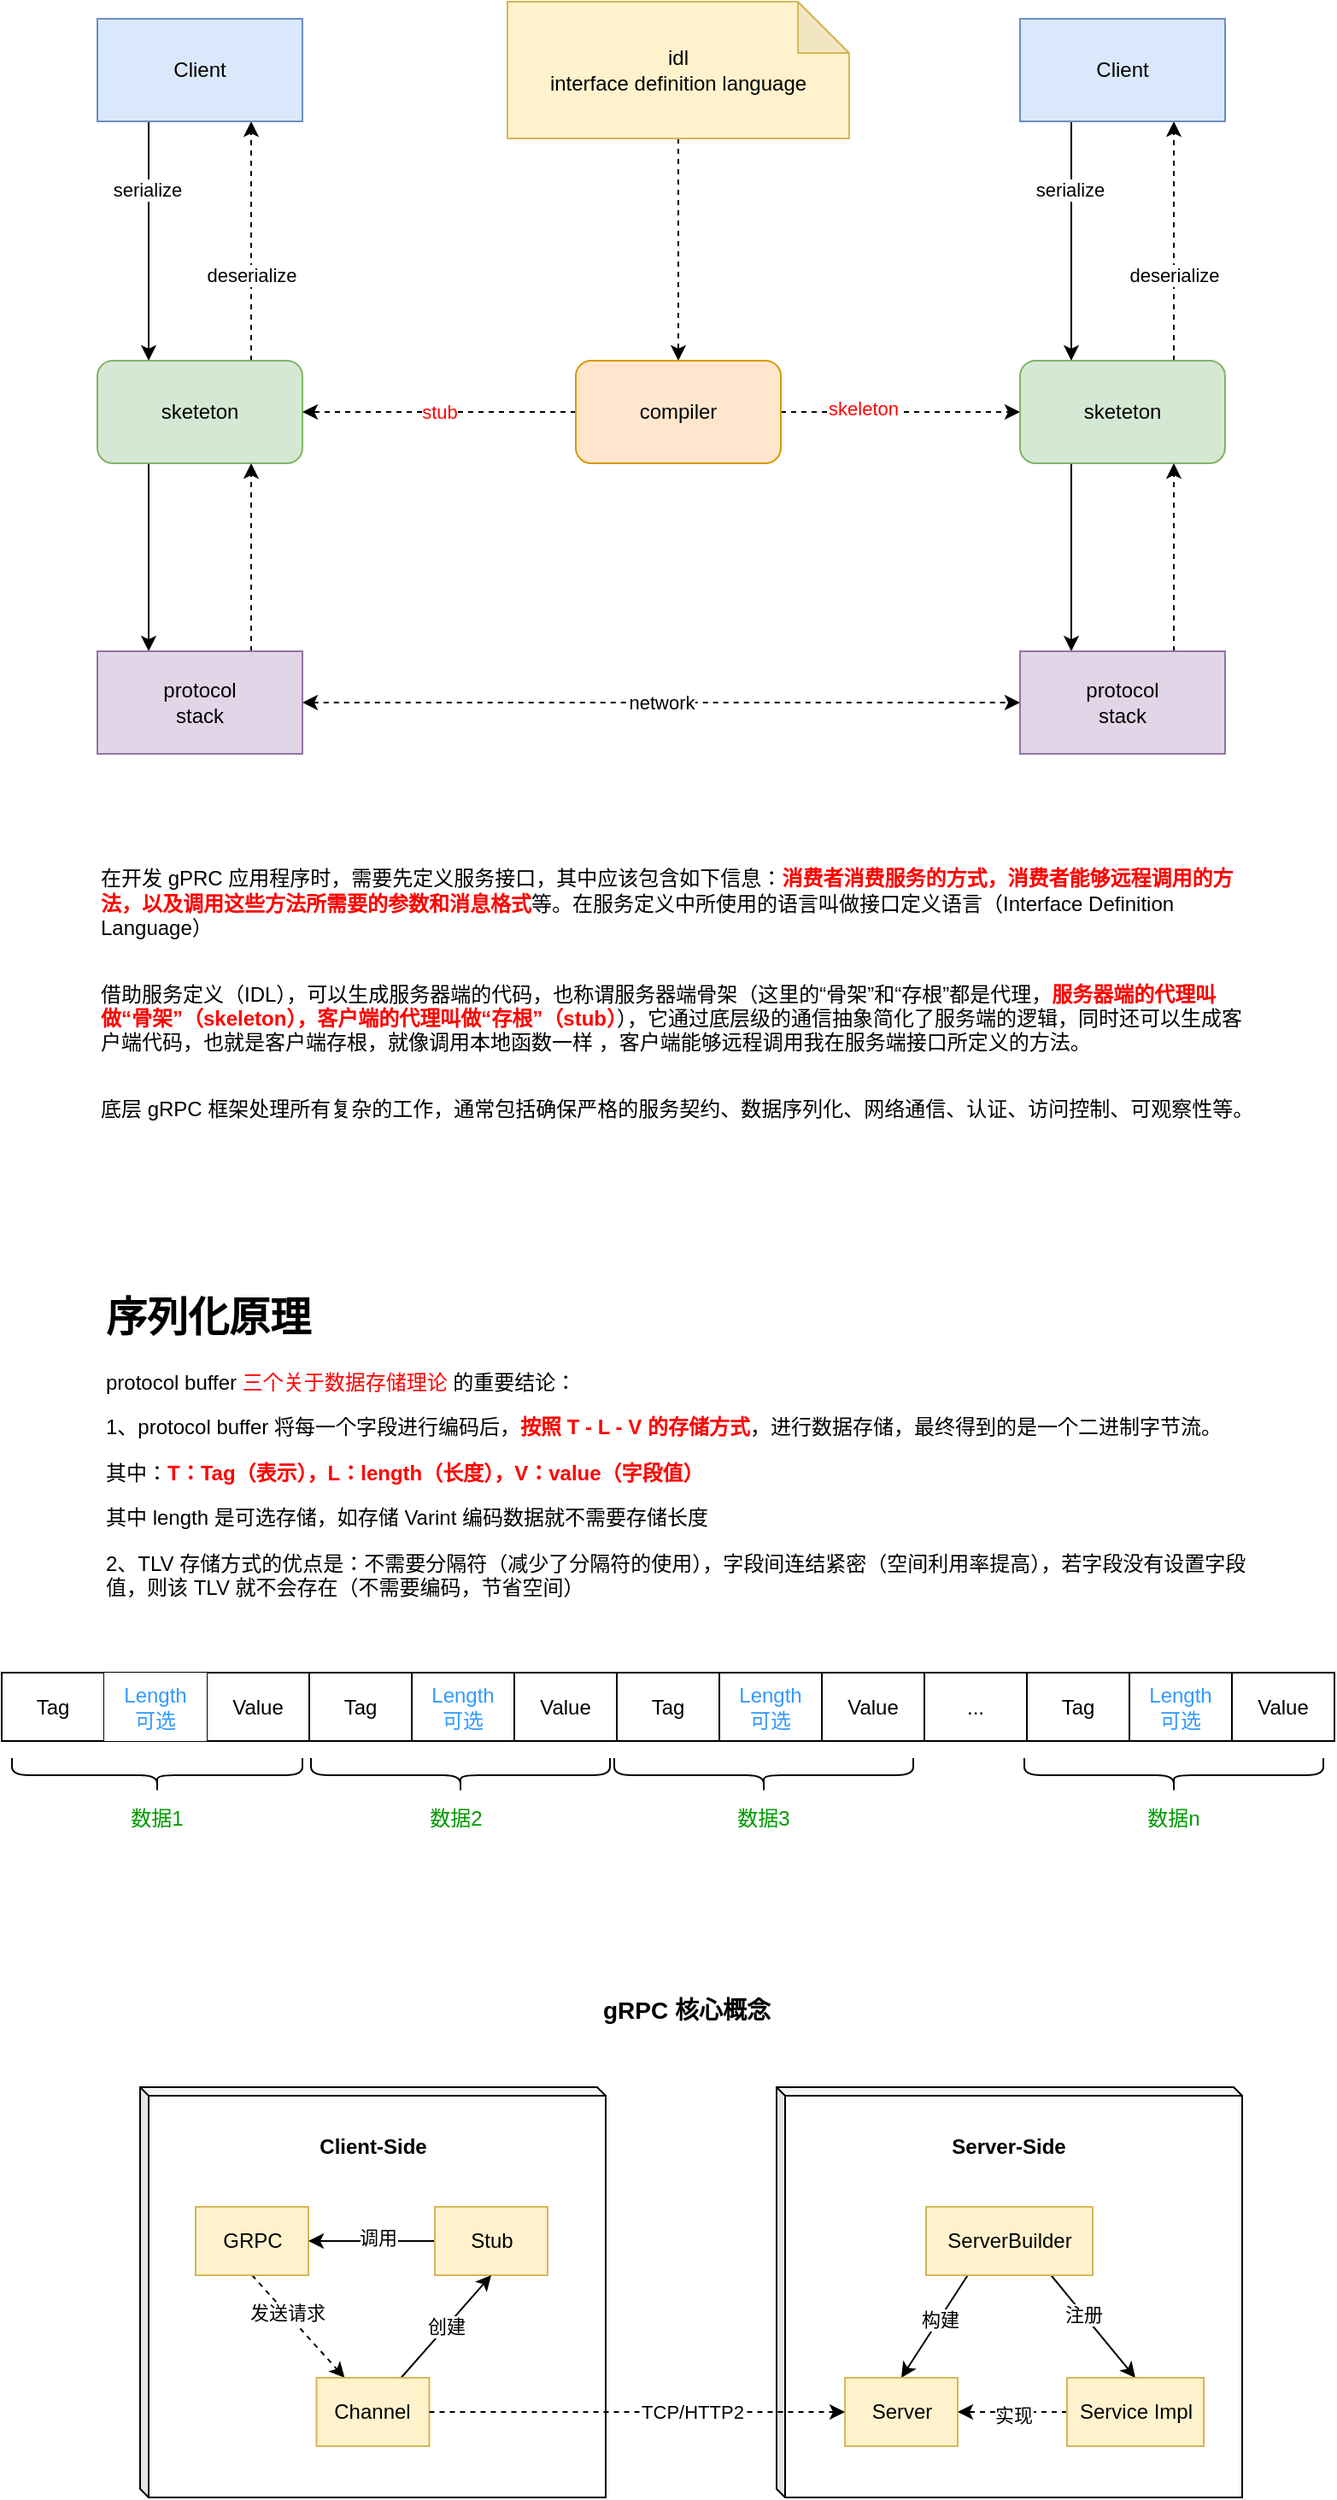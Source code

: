<mxfile version="16.0.0" type="github">
  <diagram id="x8EzNgoKfJEA3I4Q9rvj" name="Page-1">
    <mxGraphModel dx="1186" dy="654" grid="1" gridSize="10" guides="1" tooltips="1" connect="1" arrows="1" fold="1" page="1" pageScale="1" pageWidth="827" pageHeight="1169" math="0" shadow="0">
      <root>
        <mxCell id="0" />
        <mxCell id="1" parent="0" />
        <mxCell id="cYbBZqKVau74TzbOSYix-7" style="edgeStyle=orthogonalEdgeStyle;rounded=0;orthogonalLoop=1;jettySize=auto;html=1;exitX=0.75;exitY=0;exitDx=0;exitDy=0;entryX=0.75;entryY=1;entryDx=0;entryDy=0;dashed=1;" parent="1" source="cYbBZqKVau74TzbOSYix-2" target="cYbBZqKVau74TzbOSYix-5" edge="1">
          <mxGeometry relative="1" as="geometry" />
        </mxCell>
        <mxCell id="cYbBZqKVau74TzbOSYix-9" value="deserialize" style="edgeLabel;html=1;align=center;verticalAlign=middle;resizable=0;points=[];" parent="cYbBZqKVau74TzbOSYix-7" vertex="1" connectable="0">
          <mxGeometry x="-0.014" relative="1" as="geometry">
            <mxPoint y="19" as="offset" />
          </mxGeometry>
        </mxCell>
        <mxCell id="cYbBZqKVau74TzbOSYix-11" style="edgeStyle=orthogonalEdgeStyle;rounded=0;orthogonalLoop=1;jettySize=auto;html=1;exitX=0.25;exitY=1;exitDx=0;exitDy=0;entryX=0.25;entryY=0;entryDx=0;entryDy=0;" parent="1" source="cYbBZqKVau74TzbOSYix-2" target="cYbBZqKVau74TzbOSYix-3" edge="1">
          <mxGeometry relative="1" as="geometry" />
        </mxCell>
        <mxCell id="cYbBZqKVau74TzbOSYix-2" value="sketeton" style="rounded=1;whiteSpace=wrap;html=1;fillColor=#d5e8d4;strokeColor=#82b366;" parent="1" vertex="1">
          <mxGeometry x="80" y="250" width="120" height="60" as="geometry" />
        </mxCell>
        <mxCell id="cYbBZqKVau74TzbOSYix-12" style="edgeStyle=orthogonalEdgeStyle;rounded=0;orthogonalLoop=1;jettySize=auto;html=1;exitX=0.75;exitY=0;exitDx=0;exitDy=0;entryX=0.75;entryY=1;entryDx=0;entryDy=0;dashed=1;" parent="1" source="cYbBZqKVau74TzbOSYix-3" target="cYbBZqKVau74TzbOSYix-2" edge="1">
          <mxGeometry relative="1" as="geometry" />
        </mxCell>
        <mxCell id="cYbBZqKVau74TzbOSYix-27" value="network" style="edgeStyle=orthogonalEdgeStyle;rounded=0;orthogonalLoop=1;jettySize=auto;html=1;exitX=1;exitY=0.5;exitDx=0;exitDy=0;entryX=0;entryY=0.5;entryDx=0;entryDy=0;dashed=1;strokeColor=default;sketch=0;targetPerimeterSpacing=0;startArrow=classic;startFill=1;" parent="1" source="cYbBZqKVau74TzbOSYix-3" target="cYbBZqKVau74TzbOSYix-22" edge="1">
          <mxGeometry relative="1" as="geometry" />
        </mxCell>
        <mxCell id="cYbBZqKVau74TzbOSYix-3" value="protocol&lt;br&gt;stack" style="rounded=0;whiteSpace=wrap;html=1;fillColor=#e1d5e7;strokeColor=#9673a6;" parent="1" vertex="1">
          <mxGeometry x="80" y="420" width="120" height="60" as="geometry" />
        </mxCell>
        <mxCell id="cYbBZqKVau74TzbOSYix-6" style="edgeStyle=orthogonalEdgeStyle;rounded=0;orthogonalLoop=1;jettySize=auto;html=1;exitX=0.25;exitY=1;exitDx=0;exitDy=0;entryX=0.25;entryY=0;entryDx=0;entryDy=0;" parent="1" source="cYbBZqKVau74TzbOSYix-5" target="cYbBZqKVau74TzbOSYix-2" edge="1">
          <mxGeometry relative="1" as="geometry" />
        </mxCell>
        <mxCell id="cYbBZqKVau74TzbOSYix-8" value="serialize" style="edgeLabel;html=1;align=center;verticalAlign=middle;resizable=0;points=[];" parent="cYbBZqKVau74TzbOSYix-6" vertex="1" connectable="0">
          <mxGeometry x="-0.014" y="-1" relative="1" as="geometry">
            <mxPoint y="-29" as="offset" />
          </mxGeometry>
        </mxCell>
        <mxCell id="cYbBZqKVau74TzbOSYix-5" value="Client" style="rounded=0;whiteSpace=wrap;html=1;fillColor=#dae8fc;strokeColor=#6c8ebf;" parent="1" vertex="1">
          <mxGeometry x="80" y="50" width="120" height="60" as="geometry" />
        </mxCell>
        <mxCell id="cYbBZqKVau74TzbOSYix-14" style="edgeStyle=orthogonalEdgeStyle;rounded=0;orthogonalLoop=1;jettySize=auto;html=1;exitX=0.5;exitY=1;exitDx=0;exitDy=0;exitPerimeter=0;entryX=0.5;entryY=0;entryDx=0;entryDy=0;dashed=1;" parent="1" source="cYbBZqKVau74TzbOSYix-10" target="cYbBZqKVau74TzbOSYix-13" edge="1">
          <mxGeometry relative="1" as="geometry" />
        </mxCell>
        <mxCell id="cYbBZqKVau74TzbOSYix-10" value="idl&lt;br&gt;interface definition language" style="shape=note;whiteSpace=wrap;html=1;backgroundOutline=1;darkOpacity=0.05;fillColor=#fff2cc;strokeColor=#d6b656;" parent="1" vertex="1">
          <mxGeometry x="320" y="40" width="200" height="80" as="geometry" />
        </mxCell>
        <mxCell id="cYbBZqKVau74TzbOSYix-16" value="&lt;font color=&quot;#ff0000&quot;&gt;stub&lt;/font&gt;" style="edgeStyle=orthogonalEdgeStyle;rounded=0;orthogonalLoop=1;jettySize=auto;html=1;exitX=0;exitY=0.5;exitDx=0;exitDy=0;entryX=1;entryY=0.5;entryDx=0;entryDy=0;dashed=1;" parent="1" source="cYbBZqKVau74TzbOSYix-13" target="cYbBZqKVau74TzbOSYix-2" edge="1">
          <mxGeometry relative="1" as="geometry" />
        </mxCell>
        <mxCell id="cYbBZqKVau74TzbOSYix-26" style="edgeStyle=orthogonalEdgeStyle;rounded=0;orthogonalLoop=1;jettySize=auto;html=1;exitX=1;exitY=0.5;exitDx=0;exitDy=0;dashed=1;" parent="1" source="cYbBZqKVau74TzbOSYix-13" target="cYbBZqKVau74TzbOSYix-20" edge="1">
          <mxGeometry relative="1" as="geometry" />
        </mxCell>
        <mxCell id="YM9ScRJdNRF9cjXQcWSV-33" value="skeleton" style="edgeLabel;html=1;align=center;verticalAlign=middle;resizable=0;points=[];fontColor=#FF0000;" vertex="1" connectable="0" parent="cYbBZqKVau74TzbOSYix-26">
          <mxGeometry x="-0.314" y="2" relative="1" as="geometry">
            <mxPoint as="offset" />
          </mxGeometry>
        </mxCell>
        <mxCell id="cYbBZqKVau74TzbOSYix-13" value="compiler" style="rounded=1;whiteSpace=wrap;html=1;fillColor=#ffe6cc;strokeColor=#d79b00;" parent="1" vertex="1">
          <mxGeometry x="360" y="250" width="120" height="60" as="geometry" />
        </mxCell>
        <mxCell id="cYbBZqKVau74TzbOSYix-17" style="edgeStyle=orthogonalEdgeStyle;rounded=0;orthogonalLoop=1;jettySize=auto;html=1;exitX=0.75;exitY=0;exitDx=0;exitDy=0;entryX=0.75;entryY=1;entryDx=0;entryDy=0;dashed=1;" parent="1" source="cYbBZqKVau74TzbOSYix-20" target="cYbBZqKVau74TzbOSYix-25" edge="1">
          <mxGeometry relative="1" as="geometry" />
        </mxCell>
        <mxCell id="cYbBZqKVau74TzbOSYix-18" value="deserialize" style="edgeLabel;html=1;align=center;verticalAlign=middle;resizable=0;points=[];" parent="cYbBZqKVau74TzbOSYix-17" vertex="1" connectable="0">
          <mxGeometry x="-0.014" relative="1" as="geometry">
            <mxPoint y="19" as="offset" />
          </mxGeometry>
        </mxCell>
        <mxCell id="cYbBZqKVau74TzbOSYix-19" style="edgeStyle=orthogonalEdgeStyle;rounded=0;orthogonalLoop=1;jettySize=auto;html=1;exitX=0.25;exitY=1;exitDx=0;exitDy=0;entryX=0.25;entryY=0;entryDx=0;entryDy=0;" parent="1" source="cYbBZqKVau74TzbOSYix-20" target="cYbBZqKVau74TzbOSYix-22" edge="1">
          <mxGeometry relative="1" as="geometry" />
        </mxCell>
        <mxCell id="cYbBZqKVau74TzbOSYix-20" value="sketeton" style="rounded=1;whiteSpace=wrap;html=1;fillColor=#d5e8d4;strokeColor=#82b366;" parent="1" vertex="1">
          <mxGeometry x="620" y="250" width="120" height="60" as="geometry" />
        </mxCell>
        <mxCell id="cYbBZqKVau74TzbOSYix-21" style="edgeStyle=orthogonalEdgeStyle;rounded=0;orthogonalLoop=1;jettySize=auto;html=1;exitX=0.75;exitY=0;exitDx=0;exitDy=0;entryX=0.75;entryY=1;entryDx=0;entryDy=0;dashed=1;" parent="1" source="cYbBZqKVau74TzbOSYix-22" target="cYbBZqKVau74TzbOSYix-20" edge="1">
          <mxGeometry relative="1" as="geometry" />
        </mxCell>
        <mxCell id="cYbBZqKVau74TzbOSYix-22" value="protocol&lt;br&gt;stack" style="rounded=0;whiteSpace=wrap;html=1;fillColor=#e1d5e7;strokeColor=#9673a6;" parent="1" vertex="1">
          <mxGeometry x="620" y="420" width="120" height="60" as="geometry" />
        </mxCell>
        <mxCell id="cYbBZqKVau74TzbOSYix-23" style="edgeStyle=orthogonalEdgeStyle;rounded=0;orthogonalLoop=1;jettySize=auto;html=1;exitX=0.25;exitY=1;exitDx=0;exitDy=0;entryX=0.25;entryY=0;entryDx=0;entryDy=0;" parent="1" source="cYbBZqKVau74TzbOSYix-25" target="cYbBZqKVau74TzbOSYix-20" edge="1">
          <mxGeometry relative="1" as="geometry" />
        </mxCell>
        <mxCell id="cYbBZqKVau74TzbOSYix-24" value="serialize" style="edgeLabel;html=1;align=center;verticalAlign=middle;resizable=0;points=[];" parent="cYbBZqKVau74TzbOSYix-23" vertex="1" connectable="0">
          <mxGeometry x="-0.014" y="-1" relative="1" as="geometry">
            <mxPoint y="-29" as="offset" />
          </mxGeometry>
        </mxCell>
        <mxCell id="cYbBZqKVau74TzbOSYix-25" value="Client" style="rounded=0;whiteSpace=wrap;html=1;fillColor=#dae8fc;strokeColor=#6c8ebf;" parent="1" vertex="1">
          <mxGeometry x="620" y="50" width="120" height="60" as="geometry" />
        </mxCell>
        <mxCell id="YM9ScRJdNRF9cjXQcWSV-5" value="&lt;div class=&quot;lake-content&quot;&gt;&lt;p id=&quot;ue35cee20&quot; class=&quot;ne-p&quot; style=&quot;margin: 0 ; padding: 0 ; min-height: 24px&quot;&gt;&lt;span class=&quot;ne-text&quot;&gt;在开发 gPRC 应用程序时，需要先定义服务接口，其中应该包含如下信息：&lt;b&gt;&lt;font color=&quot;#ff0000&quot;&gt;消费者消费服务的方式，消费者能够远程调用的方法，以及调用这些方法所需要的参数和消息格式&lt;/font&gt;&lt;/b&gt;等。在服务定义中所使用的语言叫做接口定义语言（Interface Definition Language）&lt;/span&gt;&lt;/p&gt;&lt;p id=&quot;u1da1a02e&quot; class=&quot;ne-p&quot; style=&quot;margin: 0 ; padding: 0 ; min-height: 24px&quot;&gt;&lt;span class=&quot;ne-text&quot;&gt;&lt;/span&gt;&lt;/p&gt;&lt;p id=&quot;u1bf918ef&quot; class=&quot;ne-p&quot; style=&quot;margin: 0 ; padding: 0 ; min-height: 24px&quot;&gt;&lt;span class=&quot;ne-text&quot;&gt;借助服务定义（IDL），可以生成服务器端的代码，也称谓服务器端骨架（这里的“骨架”和“存根”都是代理，&lt;b&gt;&lt;font color=&quot;#ff0000&quot;&gt;服务器端的代理叫做“骨架”（skeleton），客户端的代理叫做“存根”（stub）&lt;/font&gt;&lt;/b&gt;），它通过底层级的通信抽象简化了服务端的逻辑，同时还可以生成客户端代码，也就是客户端存根，就像调用本地函数一样&lt;span style=&quot;white-space: pre&quot;&gt;	&lt;/span&gt;，客户端能够远程调用我在服务端接口所定义的方法。&lt;/span&gt;&lt;/p&gt;&lt;p id=&quot;u0b2ed73f&quot; class=&quot;ne-p&quot; style=&quot;margin: 0 ; padding: 0 ; min-height: 24px&quot;&gt;&lt;span class=&quot;ne-text&quot;&gt;&lt;/span&gt;&lt;/p&gt;&lt;p id=&quot;u573504d4&quot; class=&quot;ne-p&quot; style=&quot;margin: 0 ; padding: 0 ; min-height: 24px&quot;&gt;&lt;span class=&quot;ne-text&quot;&gt;底层 gRPC 框架处理所有复杂的工作，通常包括确保严格的服务契约、数据序列化、网络通信、认证、访问控制、可观察性等。&lt;/span&gt;&lt;/p&gt;&lt;/div&gt;" style="text;html=1;strokeColor=none;fillColor=none;align=left;verticalAlign=middle;whiteSpace=wrap;rounded=0;" vertex="1" parent="1">
          <mxGeometry x="80" y="530" width="680" height="190" as="geometry" />
        </mxCell>
        <mxCell id="YM9ScRJdNRF9cjXQcWSV-7" value="&lt;h1&gt;序列化原理&lt;/h1&gt;&lt;p&gt;protocol buffer&amp;nbsp;&lt;font color=&quot;#ff0000&quot;&gt;三个关于数据存储理论&lt;/font&gt; 的重要结论：&lt;/p&gt;&lt;p&gt;1、protocol buffer 将每一个字段进行编码后，&lt;font color=&quot;#ff0000&quot;&gt;&lt;b&gt;按照 T - L - V 的存储方式&lt;/b&gt;&lt;/font&gt;，进行数据存储，最终得到的是一个二进制字节流。&lt;/p&gt;&lt;p&gt;其中：&lt;font color=&quot;#ff0000&quot;&gt;&lt;b&gt;T：Tag（表示），L：length（长度），V：value（字段值）&lt;/b&gt;&lt;/font&gt;&lt;/p&gt;&lt;p&gt;其中 length 是可选存储，如存储 Varint 编码数据就不需要存储长度&lt;/p&gt;&lt;p&gt;2、TLV 存储方式的优点是：不需要分隔符（减少了分隔符的使用），字段间连结紧密（空间利用率提高），若字段没有设置字段值，则该 TLV 就不会存在（不需要编码，节省空间）&lt;/p&gt;" style="text;html=1;strokeColor=none;fillColor=none;spacing=5;spacingTop=-20;whiteSpace=wrap;overflow=hidden;rounded=0;fontColor=#000000;" vertex="1" parent="1">
          <mxGeometry x="80" y="790" width="680" height="200" as="geometry" />
        </mxCell>
        <mxCell id="YM9ScRJdNRF9cjXQcWSV-8" value="" style="shape=table;startSize=0;container=1;collapsible=0;childLayout=tableLayout;fontColor=#000000;" vertex="1" parent="1">
          <mxGeometry x="24" y="1017.5" width="780" height="40" as="geometry" />
        </mxCell>
        <mxCell id="YM9ScRJdNRF9cjXQcWSV-9" value="" style="shape=partialRectangle;collapsible=0;dropTarget=0;pointerEvents=0;fillColor=none;top=0;left=0;bottom=0;right=0;points=[[0,0.5],[1,0.5]];portConstraint=eastwest;fontColor=#FF0000;" vertex="1" parent="YM9ScRJdNRF9cjXQcWSV-8">
          <mxGeometry width="780" height="40" as="geometry" />
        </mxCell>
        <mxCell id="YM9ScRJdNRF9cjXQcWSV-10" value="&lt;font color=&quot;#000000&quot;&gt;Tag&lt;/font&gt;" style="shape=partialRectangle;html=1;whiteSpace=wrap;connectable=0;overflow=hidden;fillColor=none;top=0;left=0;bottom=0;right=0;pointerEvents=1;fontColor=#FF0000;" vertex="1" parent="YM9ScRJdNRF9cjXQcWSV-9">
          <mxGeometry width="60" height="40" as="geometry">
            <mxRectangle width="60" height="40" as="alternateBounds" />
          </mxGeometry>
        </mxCell>
        <mxCell id="YM9ScRJdNRF9cjXQcWSV-11" value="&lt;font color=&quot;#3399ff&quot;&gt;Length&lt;br&gt;可选&lt;/font&gt;" style="shape=partialRectangle;html=1;whiteSpace=wrap;connectable=0;overflow=hidden;top=0;left=0;bottom=0;right=0;pointerEvents=1;labelBackgroundColor=default;" vertex="1" parent="YM9ScRJdNRF9cjXQcWSV-9">
          <mxGeometry x="60" width="60" height="40" as="geometry">
            <mxRectangle width="60" height="40" as="alternateBounds" />
          </mxGeometry>
        </mxCell>
        <mxCell id="YM9ScRJdNRF9cjXQcWSV-12" value="&lt;font color=&quot;#000000&quot;&gt;Value&lt;/font&gt;" style="shape=partialRectangle;html=1;whiteSpace=wrap;connectable=0;overflow=hidden;fillColor=none;top=0;left=0;bottom=0;right=0;pointerEvents=1;fontColor=#FF0000;" vertex="1" parent="YM9ScRJdNRF9cjXQcWSV-9">
          <mxGeometry x="120" width="60" height="40" as="geometry">
            <mxRectangle width="60" height="40" as="alternateBounds" />
          </mxGeometry>
        </mxCell>
        <mxCell id="YM9ScRJdNRF9cjXQcWSV-13" value="&lt;span&gt;&lt;font color=&quot;#000000&quot;&gt;Tag&lt;/font&gt;&lt;/span&gt;" style="shape=partialRectangle;html=1;whiteSpace=wrap;connectable=0;overflow=hidden;fillColor=none;top=0;left=0;bottom=0;right=0;pointerEvents=1;fontColor=#FF0000;" vertex="1" parent="YM9ScRJdNRF9cjXQcWSV-9">
          <mxGeometry x="180" width="60" height="40" as="geometry">
            <mxRectangle width="60" height="40" as="alternateBounds" />
          </mxGeometry>
        </mxCell>
        <mxCell id="YM9ScRJdNRF9cjXQcWSV-14" value="&lt;font color=&quot;#3399ff&quot;&gt;Length&lt;br&gt;可选&lt;/font&gt;" style="shape=partialRectangle;html=1;whiteSpace=wrap;connectable=0;overflow=hidden;fillColor=none;top=0;left=0;bottom=0;right=0;pointerEvents=1;fontColor=#FF0000;" vertex="1" parent="YM9ScRJdNRF9cjXQcWSV-9">
          <mxGeometry x="240" width="60" height="40" as="geometry">
            <mxRectangle width="60" height="40" as="alternateBounds" />
          </mxGeometry>
        </mxCell>
        <mxCell id="YM9ScRJdNRF9cjXQcWSV-15" value="&lt;span&gt;&lt;font color=&quot;#000000&quot;&gt;Value&lt;/font&gt;&lt;/span&gt;" style="shape=partialRectangle;html=1;whiteSpace=wrap;connectable=0;overflow=hidden;fillColor=none;top=0;left=0;bottom=0;right=0;pointerEvents=1;fontColor=#FF0000;" vertex="1" parent="YM9ScRJdNRF9cjXQcWSV-9">
          <mxGeometry x="300" width="60" height="40" as="geometry">
            <mxRectangle width="60" height="40" as="alternateBounds" />
          </mxGeometry>
        </mxCell>
        <mxCell id="YM9ScRJdNRF9cjXQcWSV-16" value="&lt;span&gt;&lt;font color=&quot;#000000&quot;&gt;Tag&lt;/font&gt;&lt;/span&gt;" style="shape=partialRectangle;html=1;whiteSpace=wrap;connectable=0;overflow=hidden;fillColor=none;top=0;left=0;bottom=0;right=0;pointerEvents=1;fontColor=#FF0000;" vertex="1" parent="YM9ScRJdNRF9cjXQcWSV-9">
          <mxGeometry x="360" width="60" height="40" as="geometry">
            <mxRectangle width="60" height="40" as="alternateBounds" />
          </mxGeometry>
        </mxCell>
        <mxCell id="YM9ScRJdNRF9cjXQcWSV-17" value="&lt;font color=&quot;#3399ff&quot;&gt;Length&lt;br&gt;可选&lt;/font&gt;" style="shape=partialRectangle;html=1;whiteSpace=wrap;connectable=0;overflow=hidden;fillColor=none;top=0;left=0;bottom=0;right=0;pointerEvents=1;fontColor=#FF0000;" vertex="1" parent="YM9ScRJdNRF9cjXQcWSV-9">
          <mxGeometry x="420" width="60" height="40" as="geometry">
            <mxRectangle width="60" height="40" as="alternateBounds" />
          </mxGeometry>
        </mxCell>
        <mxCell id="YM9ScRJdNRF9cjXQcWSV-18" value="&lt;span&gt;&lt;font color=&quot;#000000&quot;&gt;Value&lt;/font&gt;&lt;/span&gt;" style="shape=partialRectangle;html=1;whiteSpace=wrap;connectable=0;overflow=hidden;fillColor=none;top=0;left=0;bottom=0;right=0;pointerEvents=1;fontColor=#FF0000;" vertex="1" parent="YM9ScRJdNRF9cjXQcWSV-9">
          <mxGeometry x="480" width="60" height="40" as="geometry">
            <mxRectangle width="60" height="40" as="alternateBounds" />
          </mxGeometry>
        </mxCell>
        <mxCell id="YM9ScRJdNRF9cjXQcWSV-19" value="&lt;font color=&quot;#000000&quot;&gt;...&lt;/font&gt;" style="shape=partialRectangle;html=1;whiteSpace=wrap;connectable=0;overflow=hidden;fillColor=none;top=0;left=0;bottom=0;right=0;pointerEvents=1;fontColor=#FF0000;" vertex="1" parent="YM9ScRJdNRF9cjXQcWSV-9">
          <mxGeometry x="540" width="60" height="40" as="geometry">
            <mxRectangle width="60" height="40" as="alternateBounds" />
          </mxGeometry>
        </mxCell>
        <mxCell id="YM9ScRJdNRF9cjXQcWSV-20" value="&lt;span&gt;&lt;font color=&quot;#000000&quot;&gt;Tag&lt;/font&gt;&lt;/span&gt;" style="shape=partialRectangle;html=1;whiteSpace=wrap;connectable=0;overflow=hidden;fillColor=none;top=0;left=0;bottom=0;right=0;pointerEvents=1;fontColor=#FF0000;" vertex="1" parent="YM9ScRJdNRF9cjXQcWSV-9">
          <mxGeometry x="600" width="60" height="40" as="geometry">
            <mxRectangle width="60" height="40" as="alternateBounds" />
          </mxGeometry>
        </mxCell>
        <mxCell id="YM9ScRJdNRF9cjXQcWSV-21" value="&lt;font color=&quot;#3399ff&quot;&gt;Length&lt;br&gt;可选&lt;/font&gt;" style="shape=partialRectangle;html=1;whiteSpace=wrap;connectable=0;overflow=hidden;fillColor=none;top=0;left=0;bottom=0;right=0;pointerEvents=1;fontColor=#FF0000;" vertex="1" parent="YM9ScRJdNRF9cjXQcWSV-9">
          <mxGeometry x="660" width="60" height="40" as="geometry">
            <mxRectangle width="60" height="40" as="alternateBounds" />
          </mxGeometry>
        </mxCell>
        <mxCell id="YM9ScRJdNRF9cjXQcWSV-22" value="&lt;span&gt;&lt;font color=&quot;#000000&quot;&gt;Value&lt;/font&gt;&lt;/span&gt;" style="shape=partialRectangle;html=1;whiteSpace=wrap;connectable=0;overflow=hidden;fillColor=none;top=0;left=0;bottom=0;right=0;pointerEvents=1;fontColor=#FF0000;" vertex="1" parent="YM9ScRJdNRF9cjXQcWSV-9">
          <mxGeometry x="720" width="60" height="40" as="geometry">
            <mxRectangle width="60" height="40" as="alternateBounds" />
          </mxGeometry>
        </mxCell>
        <mxCell id="YM9ScRJdNRF9cjXQcWSV-23" value="" style="shape=curlyBracket;whiteSpace=wrap;html=1;rounded=1;fontColor=#000000;rotation=-90;" vertex="1" parent="1">
          <mxGeometry x="105" y="992.5" width="20" height="170" as="geometry" />
        </mxCell>
        <mxCell id="YM9ScRJdNRF9cjXQcWSV-24" value="" style="shape=curlyBracket;whiteSpace=wrap;html=1;rounded=1;fontColor=#000000;rotation=-90;" vertex="1" parent="1">
          <mxGeometry x="282.5" y="990" width="20" height="175" as="geometry" />
        </mxCell>
        <mxCell id="YM9ScRJdNRF9cjXQcWSV-25" value="" style="shape=curlyBracket;whiteSpace=wrap;html=1;rounded=1;fontColor=#000000;rotation=-90;" vertex="1" parent="1">
          <mxGeometry x="460" y="990" width="20" height="175" as="geometry" />
        </mxCell>
        <mxCell id="YM9ScRJdNRF9cjXQcWSV-26" value="" style="shape=curlyBracket;whiteSpace=wrap;html=1;rounded=1;fontColor=#000000;rotation=-90;" vertex="1" parent="1">
          <mxGeometry x="700" y="990" width="20" height="175" as="geometry" />
        </mxCell>
        <mxCell id="YM9ScRJdNRF9cjXQcWSV-28" value="&lt;font color=&quot;#009900&quot;&gt;数据1&lt;/font&gt;" style="text;html=1;strokeColor=none;fillColor=none;align=center;verticalAlign=middle;whiteSpace=wrap;rounded=0;labelBackgroundColor=none;labelBorderColor=none;fontColor=#3399FF;" vertex="1" parent="1">
          <mxGeometry x="85" y="1087.5" width="60" height="30" as="geometry" />
        </mxCell>
        <mxCell id="YM9ScRJdNRF9cjXQcWSV-30" value="&lt;span style=&quot;color: rgb(0 , 153 , 0)&quot;&gt;数据2&lt;/span&gt;" style="text;html=1;strokeColor=none;fillColor=none;align=center;verticalAlign=middle;whiteSpace=wrap;rounded=0;labelBackgroundColor=none;labelBorderColor=none;fontColor=#3399FF;" vertex="1" parent="1">
          <mxGeometry x="260" y="1087.5" width="60" height="30" as="geometry" />
        </mxCell>
        <mxCell id="YM9ScRJdNRF9cjXQcWSV-31" value="&lt;span style=&quot;color: rgb(0 , 153 , 0)&quot;&gt;数据3&lt;/span&gt;" style="text;html=1;strokeColor=none;fillColor=none;align=center;verticalAlign=middle;whiteSpace=wrap;rounded=0;labelBackgroundColor=none;labelBorderColor=none;fontColor=#3399FF;" vertex="1" parent="1">
          <mxGeometry x="440" y="1087.5" width="60" height="30" as="geometry" />
        </mxCell>
        <mxCell id="YM9ScRJdNRF9cjXQcWSV-32" value="&lt;span style=&quot;color: rgb(0 , 153 , 0)&quot;&gt;数据n&lt;/span&gt;" style="text;html=1;strokeColor=none;fillColor=none;align=center;verticalAlign=middle;whiteSpace=wrap;rounded=0;labelBackgroundColor=none;labelBorderColor=none;fontColor=#3399FF;" vertex="1" parent="1">
          <mxGeometry x="680" y="1087.5" width="60" height="30" as="geometry" />
        </mxCell>
        <mxCell id="YM9ScRJdNRF9cjXQcWSV-34" value="" style="shape=cube;whiteSpace=wrap;html=1;boundedLbl=1;backgroundOutline=1;darkOpacity=0.05;darkOpacity2=0.1;labelBackgroundColor=none;labelBorderColor=none;fontColor=#FF0000;gradientColor=none;size=5;" vertex="1" parent="1">
          <mxGeometry x="105" y="1260" width="272.5" height="240" as="geometry" />
        </mxCell>
        <mxCell id="YM9ScRJdNRF9cjXQcWSV-35" value="&lt;font color=&quot;#000000&quot;&gt;&lt;b&gt;Client-Side&lt;/b&gt;&lt;/font&gt;" style="text;html=1;strokeColor=none;fillColor=none;align=center;verticalAlign=middle;whiteSpace=wrap;rounded=0;labelBackgroundColor=none;labelBorderColor=none;fontColor=#FF0000;" vertex="1" parent="1">
          <mxGeometry x="193.75" y="1280" width="95" height="30" as="geometry" />
        </mxCell>
        <mxCell id="YM9ScRJdNRF9cjXQcWSV-43" style="edgeStyle=none;rounded=0;orthogonalLoop=1;jettySize=auto;html=1;exitX=0.5;exitY=1;exitDx=0;exitDy=0;entryX=0.25;entryY=0;entryDx=0;entryDy=0;fontColor=#000000;dashed=1;" edge="1" parent="1" source="YM9ScRJdNRF9cjXQcWSV-36" target="YM9ScRJdNRF9cjXQcWSV-40">
          <mxGeometry relative="1" as="geometry" />
        </mxCell>
        <mxCell id="YM9ScRJdNRF9cjXQcWSV-44" value="发送请求" style="edgeLabel;html=1;align=center;verticalAlign=middle;resizable=0;points=[];fontColor=#000000;" vertex="1" connectable="0" parent="YM9ScRJdNRF9cjXQcWSV-43">
          <mxGeometry x="-0.265" relative="1" as="geometry">
            <mxPoint as="offset" />
          </mxGeometry>
        </mxCell>
        <mxCell id="YM9ScRJdNRF9cjXQcWSV-36" value="&lt;font color=&quot;#000000&quot;&gt;GRPC&lt;/font&gt;" style="rounded=0;whiteSpace=wrap;html=1;labelBackgroundColor=none;labelBorderColor=none;fillColor=#fff2cc;strokeColor=#d6b656;" vertex="1" parent="1">
          <mxGeometry x="137.5" y="1330" width="66" height="40" as="geometry" />
        </mxCell>
        <mxCell id="YM9ScRJdNRF9cjXQcWSV-38" style="edgeStyle=orthogonalEdgeStyle;rounded=0;orthogonalLoop=1;jettySize=auto;html=1;exitX=0;exitY=0.5;exitDx=0;exitDy=0;entryX=1;entryY=0.5;entryDx=0;entryDy=0;fontColor=#000000;" edge="1" parent="1" source="YM9ScRJdNRF9cjXQcWSV-37" target="YM9ScRJdNRF9cjXQcWSV-36">
          <mxGeometry relative="1" as="geometry" />
        </mxCell>
        <mxCell id="YM9ScRJdNRF9cjXQcWSV-39" value="调用" style="edgeLabel;html=1;align=center;verticalAlign=middle;resizable=0;points=[];fontColor=#000000;" vertex="1" connectable="0" parent="YM9ScRJdNRF9cjXQcWSV-38">
          <mxGeometry x="-0.081" y="-2" relative="1" as="geometry">
            <mxPoint as="offset" />
          </mxGeometry>
        </mxCell>
        <mxCell id="YM9ScRJdNRF9cjXQcWSV-37" value="&lt;font color=&quot;#000000&quot;&gt;Stub&lt;/font&gt;" style="rounded=0;whiteSpace=wrap;html=1;labelBackgroundColor=none;labelBorderColor=none;fillColor=#fff2cc;strokeColor=#d6b656;" vertex="1" parent="1">
          <mxGeometry x="277.5" y="1330" width="66" height="40" as="geometry" />
        </mxCell>
        <mxCell id="YM9ScRJdNRF9cjXQcWSV-41" style="rounded=0;orthogonalLoop=1;jettySize=auto;html=1;exitX=0.75;exitY=0;exitDx=0;exitDy=0;entryX=0.5;entryY=1;entryDx=0;entryDy=0;fontColor=#000000;" edge="1" parent="1" source="YM9ScRJdNRF9cjXQcWSV-40" target="YM9ScRJdNRF9cjXQcWSV-37">
          <mxGeometry relative="1" as="geometry" />
        </mxCell>
        <mxCell id="YM9ScRJdNRF9cjXQcWSV-42" value="创建" style="edgeLabel;html=1;align=center;verticalAlign=middle;resizable=0;points=[];fontColor=#000000;" vertex="1" connectable="0" parent="YM9ScRJdNRF9cjXQcWSV-41">
          <mxGeometry x="0.006" relative="1" as="geometry">
            <mxPoint as="offset" />
          </mxGeometry>
        </mxCell>
        <mxCell id="YM9ScRJdNRF9cjXQcWSV-40" value="&lt;font color=&quot;#000000&quot;&gt;Channel&lt;/font&gt;" style="rounded=0;whiteSpace=wrap;html=1;labelBackgroundColor=none;labelBorderColor=none;fillColor=#fff2cc;strokeColor=#d6b656;" vertex="1" parent="1">
          <mxGeometry x="208.25" y="1430" width="66" height="40" as="geometry" />
        </mxCell>
        <mxCell id="YM9ScRJdNRF9cjXQcWSV-45" value="" style="shape=cube;whiteSpace=wrap;html=1;boundedLbl=1;backgroundOutline=1;darkOpacity=0.05;darkOpacity2=0.1;labelBackgroundColor=none;labelBorderColor=none;fontColor=#FF0000;gradientColor=none;size=5;" vertex="1" parent="1">
          <mxGeometry x="477.5" y="1260" width="272.5" height="240" as="geometry" />
        </mxCell>
        <mxCell id="YM9ScRJdNRF9cjXQcWSV-46" value="&lt;font color=&quot;#000000&quot;&gt;&lt;b&gt;Server-Side&lt;/b&gt;&lt;/font&gt;" style="text;html=1;strokeColor=none;fillColor=none;align=center;verticalAlign=middle;whiteSpace=wrap;rounded=0;labelBackgroundColor=none;labelBorderColor=none;fontColor=#FF0000;" vertex="1" parent="1">
          <mxGeometry x="566.25" y="1280" width="95" height="30" as="geometry" />
        </mxCell>
        <mxCell id="YM9ScRJdNRF9cjXQcWSV-57" style="edgeStyle=none;rounded=0;orthogonalLoop=1;jettySize=auto;html=1;exitX=0.25;exitY=1;exitDx=0;exitDy=0;entryX=0.5;entryY=0;entryDx=0;entryDy=0;fontColor=#000000;" edge="1" parent="1" source="YM9ScRJdNRF9cjXQcWSV-49" target="YM9ScRJdNRF9cjXQcWSV-56">
          <mxGeometry relative="1" as="geometry" />
        </mxCell>
        <mxCell id="YM9ScRJdNRF9cjXQcWSV-62" value="构建" style="edgeLabel;html=1;align=center;verticalAlign=middle;resizable=0;points=[];fontColor=#000000;" vertex="1" connectable="0" parent="YM9ScRJdNRF9cjXQcWSV-57">
          <mxGeometry x="-0.133" relative="1" as="geometry">
            <mxPoint as="offset" />
          </mxGeometry>
        </mxCell>
        <mxCell id="YM9ScRJdNRF9cjXQcWSV-60" style="edgeStyle=none;rounded=0;orthogonalLoop=1;jettySize=auto;html=1;exitX=0.75;exitY=1;exitDx=0;exitDy=0;entryX=0.5;entryY=0;entryDx=0;entryDy=0;fontColor=#000000;" edge="1" parent="1" source="YM9ScRJdNRF9cjXQcWSV-49" target="YM9ScRJdNRF9cjXQcWSV-58">
          <mxGeometry relative="1" as="geometry" />
        </mxCell>
        <mxCell id="YM9ScRJdNRF9cjXQcWSV-61" value="注册" style="edgeLabel;html=1;align=center;verticalAlign=middle;resizable=0;points=[];fontColor=#000000;" vertex="1" connectable="0" parent="YM9ScRJdNRF9cjXQcWSV-60">
          <mxGeometry x="-0.228" relative="1" as="geometry">
            <mxPoint as="offset" />
          </mxGeometry>
        </mxCell>
        <mxCell id="YM9ScRJdNRF9cjXQcWSV-49" value="ServerBuilder" style="rounded=0;whiteSpace=wrap;html=1;labelBackgroundColor=none;labelBorderColor=none;fillColor=#fff2cc;strokeColor=#d6b656;" vertex="1" parent="1">
          <mxGeometry x="565" y="1330" width="97.5" height="40" as="geometry" />
        </mxCell>
        <mxCell id="YM9ScRJdNRF9cjXQcWSV-53" style="rounded=0;orthogonalLoop=1;jettySize=auto;html=1;exitX=0.75;exitY=0;exitDx=0;exitDy=0;entryX=0.5;entryY=1;entryDx=0;entryDy=0;fontColor=#000000;" edge="1" parent="1" source="YM9ScRJdNRF9cjXQcWSV-55">
          <mxGeometry relative="1" as="geometry">
            <mxPoint x="645.5" y="1370" as="targetPoint" />
          </mxGeometry>
        </mxCell>
        <mxCell id="YM9ScRJdNRF9cjXQcWSV-54" value="创建" style="edgeLabel;html=1;align=center;verticalAlign=middle;resizable=0;points=[];fontColor=#000000;" vertex="1" connectable="0" parent="YM9ScRJdNRF9cjXQcWSV-53">
          <mxGeometry x="0.006" relative="1" as="geometry">
            <mxPoint as="offset" />
          </mxGeometry>
        </mxCell>
        <mxCell id="YM9ScRJdNRF9cjXQcWSV-56" value="&lt;font color=&quot;#000000&quot;&gt;Server&lt;/font&gt;" style="rounded=0;whiteSpace=wrap;html=1;labelBackgroundColor=none;labelBorderColor=none;fillColor=#fff2cc;strokeColor=#d6b656;" vertex="1" parent="1">
          <mxGeometry x="517.5" y="1430" width="66" height="40" as="geometry" />
        </mxCell>
        <mxCell id="YM9ScRJdNRF9cjXQcWSV-59" style="edgeStyle=none;rounded=0;orthogonalLoop=1;jettySize=auto;html=1;exitX=0;exitY=0.5;exitDx=0;exitDy=0;entryX=1;entryY=0.5;entryDx=0;entryDy=0;fontColor=#000000;dashed=1;" edge="1" parent="1" source="YM9ScRJdNRF9cjXQcWSV-58" target="YM9ScRJdNRF9cjXQcWSV-56">
          <mxGeometry relative="1" as="geometry" />
        </mxCell>
        <mxCell id="YM9ScRJdNRF9cjXQcWSV-63" value="实现" style="edgeLabel;html=1;align=center;verticalAlign=middle;resizable=0;points=[];fontColor=#000000;" vertex="1" connectable="0" parent="YM9ScRJdNRF9cjXQcWSV-59">
          <mxGeometry y="2" relative="1" as="geometry">
            <mxPoint as="offset" />
          </mxGeometry>
        </mxCell>
        <mxCell id="YM9ScRJdNRF9cjXQcWSV-58" value="Service Impl" style="rounded=0;whiteSpace=wrap;html=1;labelBackgroundColor=none;labelBorderColor=none;fillColor=#fff2cc;strokeColor=#d6b656;" vertex="1" parent="1">
          <mxGeometry x="647.5" y="1430" width="80" height="40" as="geometry" />
        </mxCell>
        <mxCell id="YM9ScRJdNRF9cjXQcWSV-64" style="edgeStyle=none;rounded=0;orthogonalLoop=1;jettySize=auto;html=1;exitX=1;exitY=0.5;exitDx=0;exitDy=0;entryX=0;entryY=0.5;entryDx=0;entryDy=0;dashed=1;fontColor=#000000;" edge="1" parent="1" source="YM9ScRJdNRF9cjXQcWSV-40" target="YM9ScRJdNRF9cjXQcWSV-56">
          <mxGeometry relative="1" as="geometry" />
        </mxCell>
        <mxCell id="YM9ScRJdNRF9cjXQcWSV-65" value="TCP/HTTP2" style="edgeLabel;html=1;align=center;verticalAlign=middle;resizable=0;points=[];fontColor=#000000;" vertex="1" connectable="0" parent="YM9ScRJdNRF9cjXQcWSV-64">
          <mxGeometry x="0.137" y="2" relative="1" as="geometry">
            <mxPoint x="15" y="2" as="offset" />
          </mxGeometry>
        </mxCell>
        <mxCell id="YM9ScRJdNRF9cjXQcWSV-66" value="&lt;b&gt;&lt;font style=&quot;font-size: 14px&quot;&gt;gRPC 核心概念&lt;/font&gt;&lt;/b&gt;" style="text;html=1;strokeColor=none;fillColor=none;align=center;verticalAlign=middle;whiteSpace=wrap;rounded=0;labelBackgroundColor=none;labelBorderColor=none;fontColor=#000000;" vertex="1" parent="1">
          <mxGeometry x="350" y="1200" width="150" height="30" as="geometry" />
        </mxCell>
      </root>
    </mxGraphModel>
  </diagram>
</mxfile>
